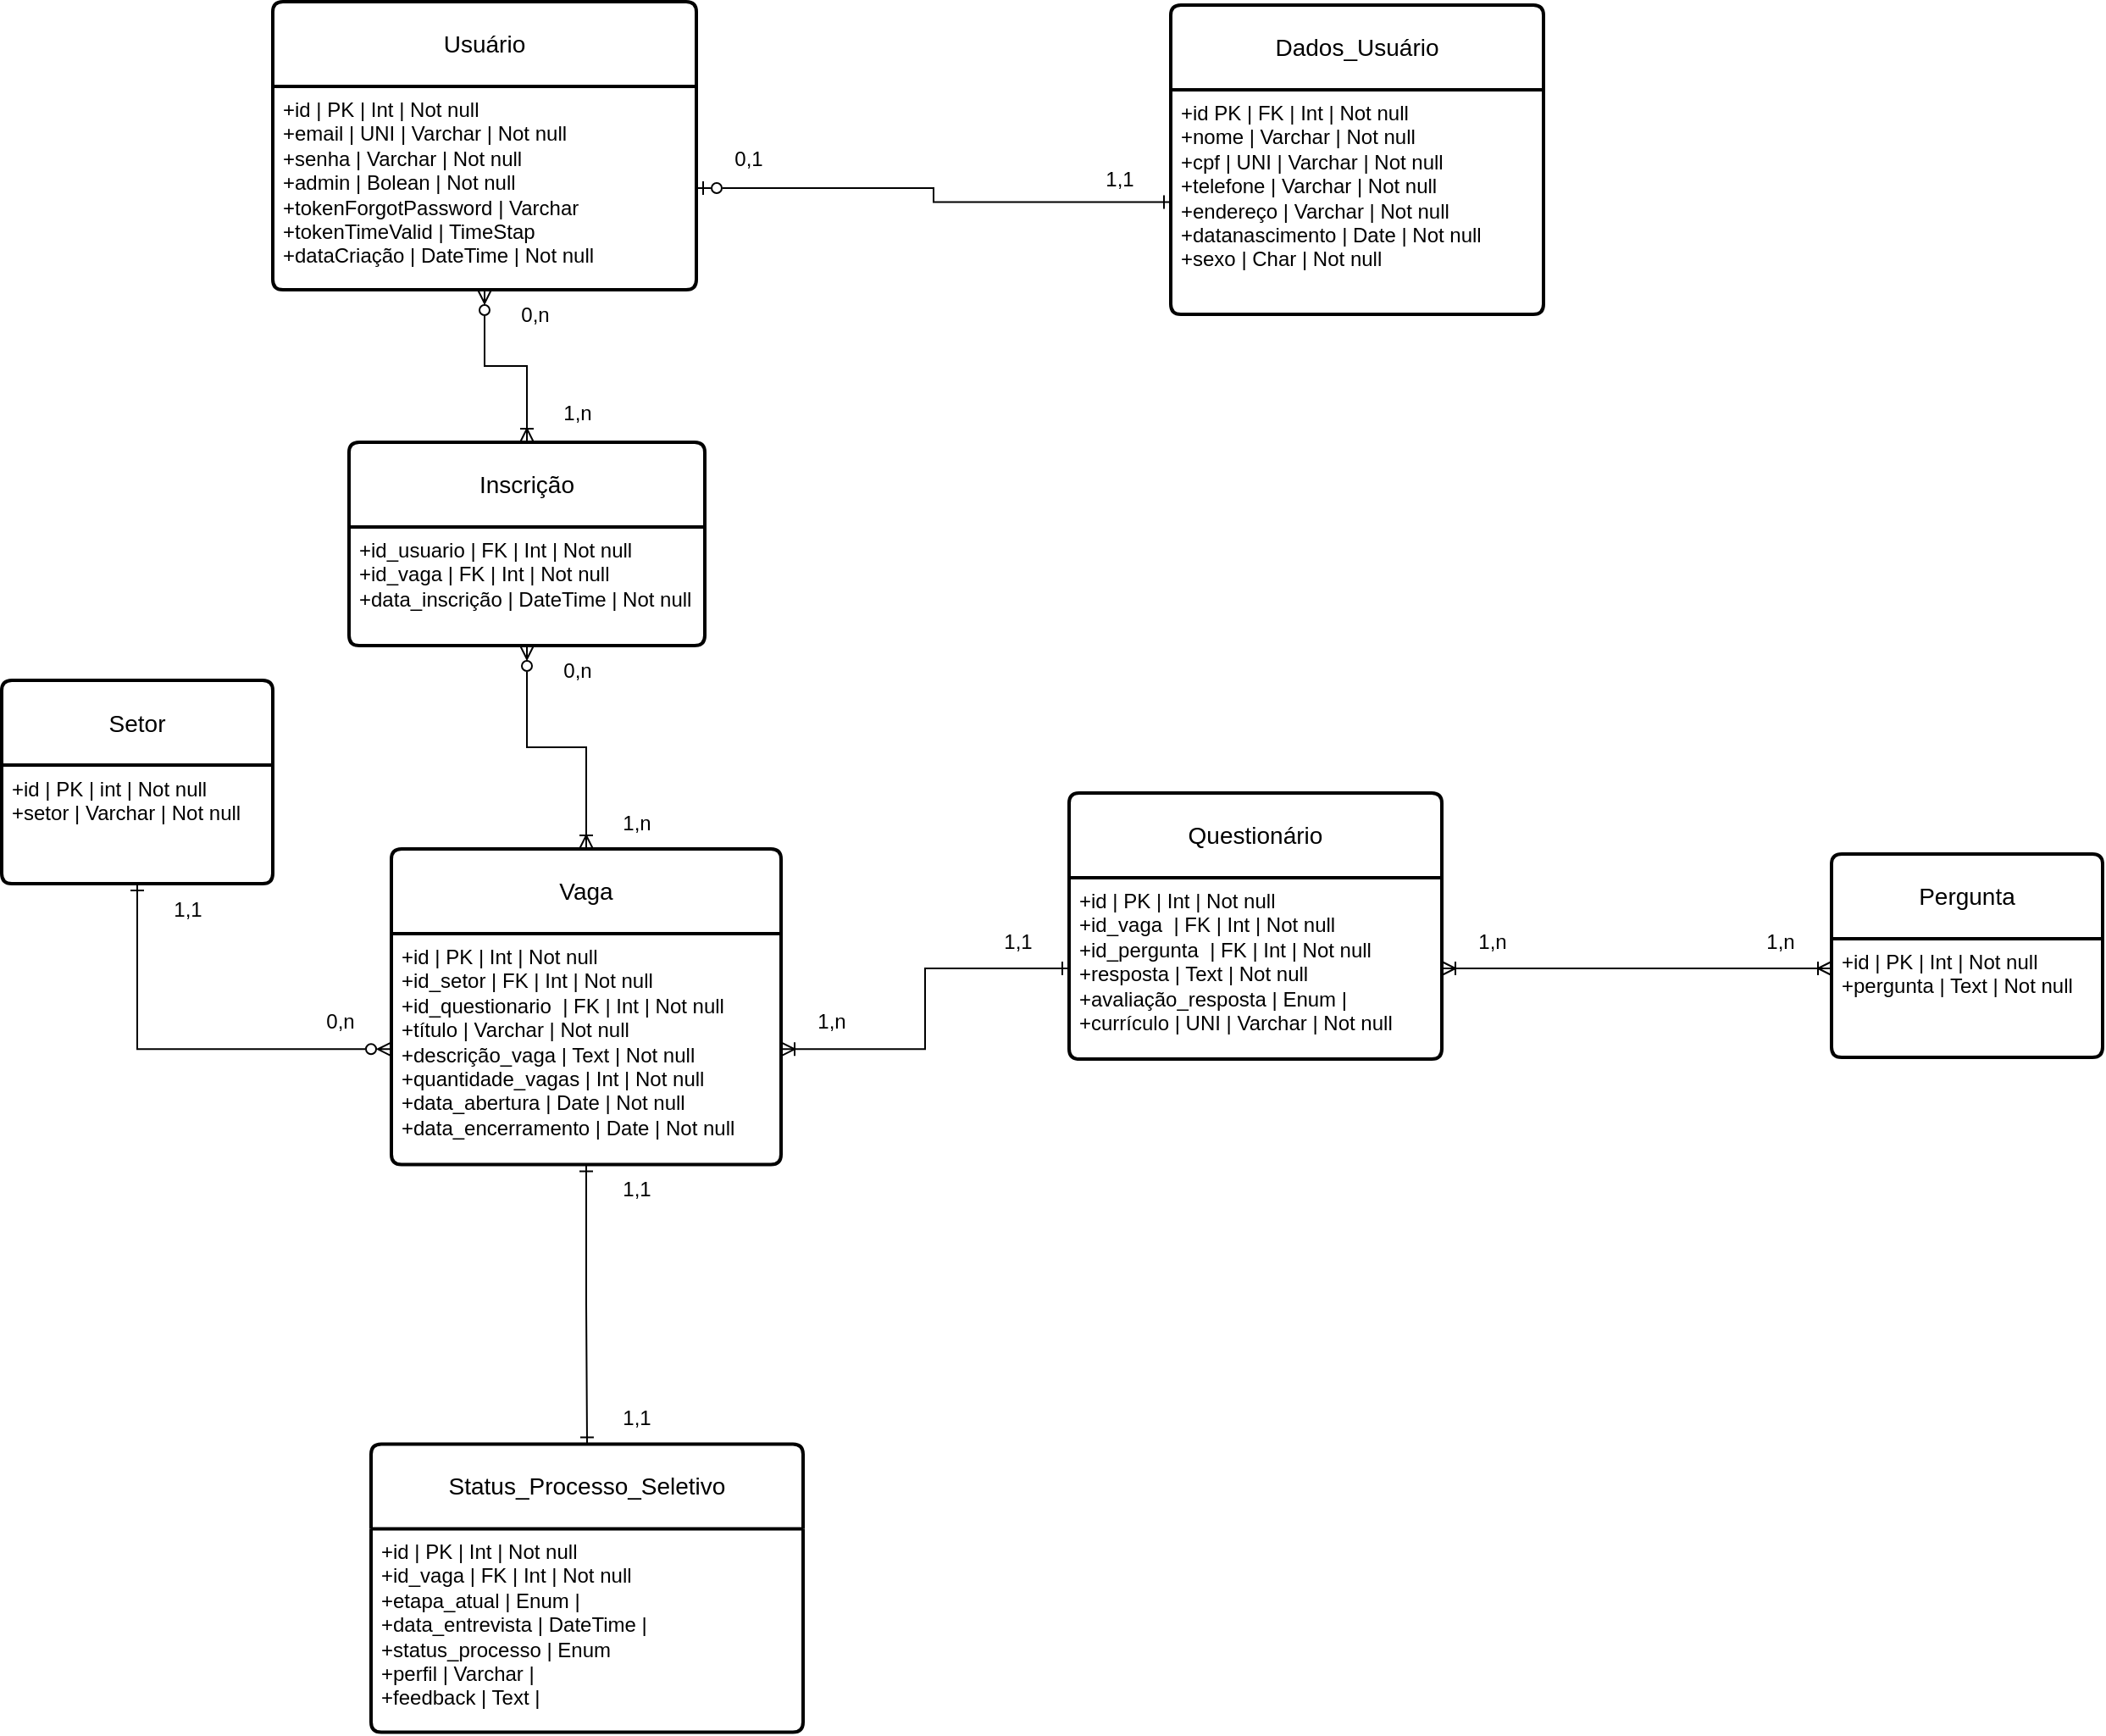 <mxfile version="24.7.7">
  <diagram name="Página-1" id="EL_KJ8rC0fLjsbg1RFDB">
    <mxGraphModel dx="2261" dy="746" grid="1" gridSize="10" guides="1" tooltips="1" connect="1" arrows="1" fold="1" page="1" pageScale="1" pageWidth="827" pageHeight="1169" math="0" shadow="0">
      <root>
        <mxCell id="0" />
        <mxCell id="1" parent="0" />
        <mxCell id="40_1QeHmnroJbZyaDv-z-19" value="Usuário" style="swimlane;childLayout=stackLayout;horizontal=1;startSize=50;horizontalStack=0;rounded=1;fontSize=14;fontStyle=0;strokeWidth=2;resizeParent=0;resizeLast=1;shadow=0;dashed=0;align=center;arcSize=4;whiteSpace=wrap;html=1;" vertex="1" parent="1">
          <mxGeometry x="-140" y="20" width="250" height="170" as="geometry" />
        </mxCell>
        <mxCell id="40_1QeHmnroJbZyaDv-z-20" value="+id | PK | Int | Not null&lt;br&gt;+email | UNI | Varchar | Not null&lt;br&gt;+senha | Varchar | Not null&lt;div&gt;+admin | Bolean | Not null&lt;/div&gt;&lt;div&gt;+tokenForgotPassword | Varchar&lt;/div&gt;&lt;div&gt;+tokenTimeValid | TimeStap&lt;/div&gt;&lt;div&gt;+dataCriação | DateTime | Not null&lt;/div&gt;" style="align=left;strokeColor=none;fillColor=none;spacingLeft=4;fontSize=12;verticalAlign=top;resizable=0;rotatable=0;part=1;html=1;" vertex="1" parent="40_1QeHmnroJbZyaDv-z-19">
          <mxGeometry y="50" width="250" height="120" as="geometry" />
        </mxCell>
        <mxCell id="40_1QeHmnroJbZyaDv-z-21" value="Dados_Usuário" style="swimlane;childLayout=stackLayout;horizontal=1;startSize=50;horizontalStack=0;rounded=1;fontSize=14;fontStyle=0;strokeWidth=2;resizeParent=0;resizeLast=1;shadow=0;dashed=0;align=center;arcSize=4;whiteSpace=wrap;html=1;" vertex="1" parent="1">
          <mxGeometry x="390" y="22" width="220" height="182.5" as="geometry" />
        </mxCell>
        <mxCell id="40_1QeHmnroJbZyaDv-z-22" value="&lt;div&gt;+id PK | FK | Int | Not null&lt;/div&gt;+nome | Varchar | Not null&lt;div&gt;+cpf | UNI | Varchar | Not null&lt;br&gt;&lt;div&gt;+telefone | Varchar | Not null&lt;/div&gt;&lt;div&gt;+endereço | Varchar | Not null&lt;/div&gt;&lt;div&gt;+datanascimento | Date | Not null&lt;/div&gt;&lt;/div&gt;&lt;div&gt;+sexo | Char | Not null&lt;/div&gt;" style="align=left;strokeColor=none;fillColor=none;spacingLeft=4;fontSize=12;verticalAlign=top;resizable=0;rotatable=0;part=1;html=1;" vertex="1" parent="40_1QeHmnroJbZyaDv-z-21">
          <mxGeometry y="50" width="220" height="132.5" as="geometry" />
        </mxCell>
        <mxCell id="40_1QeHmnroJbZyaDv-z-23" value="Setor" style="swimlane;childLayout=stackLayout;horizontal=1;startSize=50;horizontalStack=0;rounded=1;fontSize=14;fontStyle=0;strokeWidth=2;resizeParent=0;resizeLast=1;shadow=0;dashed=0;align=center;arcSize=4;whiteSpace=wrap;html=1;" vertex="1" parent="1">
          <mxGeometry x="-300" y="420.5" width="160" height="120" as="geometry" />
        </mxCell>
        <mxCell id="40_1QeHmnroJbZyaDv-z-24" value="+id | PK | int | Not null&lt;br&gt;&lt;div&gt;+setor | Varchar | Not null&lt;/div&gt;" style="align=left;strokeColor=none;fillColor=none;spacingLeft=4;fontSize=12;verticalAlign=top;resizable=0;rotatable=0;part=1;html=1;" vertex="1" parent="40_1QeHmnroJbZyaDv-z-23">
          <mxGeometry y="50" width="160" height="70" as="geometry" />
        </mxCell>
        <mxCell id="40_1QeHmnroJbZyaDv-z-25" value="Status_Processo_Seletivo" style="swimlane;childLayout=stackLayout;horizontal=1;startSize=50;horizontalStack=0;rounded=1;fontSize=14;fontStyle=0;strokeWidth=2;resizeParent=0;resizeLast=1;shadow=0;dashed=0;align=center;arcSize=4;whiteSpace=wrap;html=1;" vertex="1" parent="1">
          <mxGeometry x="-82" y="871.25" width="255" height="170" as="geometry" />
        </mxCell>
        <mxCell id="40_1QeHmnroJbZyaDv-z-26" value="+id | PK | Int | Not null&lt;div&gt;+id_vaga&amp;nbsp;&lt;span style=&quot;background-color: initial;&quot;&gt;| FK | Int | Not null&lt;/span&gt;&lt;/div&gt;&lt;div&gt;+etapa_atual | Enum |&lt;/div&gt;&lt;div&gt;&lt;span style=&quot;background-color: initial;&quot;&gt;+data_entrevista | DateTime |&amp;nbsp;&lt;/span&gt;&lt;/div&gt;&lt;div&gt;&lt;span style=&quot;background-color: initial;&quot;&gt;+status_processo | Enum&lt;/span&gt;&lt;/div&gt;&lt;div&gt;+perfil | Varchar |&lt;/div&gt;&lt;div&gt;+feedback | Text |&lt;/div&gt;" style="align=left;strokeColor=none;fillColor=none;spacingLeft=4;fontSize=12;verticalAlign=top;resizable=0;rotatable=0;part=1;html=1;" vertex="1" parent="40_1QeHmnroJbZyaDv-z-25">
          <mxGeometry y="50" width="255" height="120" as="geometry" />
        </mxCell>
        <mxCell id="40_1QeHmnroJbZyaDv-z-27" value="Questionário" style="swimlane;childLayout=stackLayout;horizontal=1;startSize=50;horizontalStack=0;rounded=1;fontSize=14;fontStyle=0;strokeWidth=2;resizeParent=0;resizeLast=1;shadow=0;dashed=0;align=center;arcSize=4;whiteSpace=wrap;html=1;" vertex="1" parent="1">
          <mxGeometry x="330" y="487" width="220" height="157" as="geometry">
            <mxRectangle x="386" y="240" width="130" height="50" as="alternateBounds" />
          </mxGeometry>
        </mxCell>
        <mxCell id="40_1QeHmnroJbZyaDv-z-28" value="+id | PK | Int | Not null&lt;div&gt;+id_vaga&amp;nbsp;&amp;nbsp;| FK | Int | Not null&lt;br&gt;+id_pergunta&amp;nbsp;&lt;span style=&quot;background-color: initial;&quot;&gt;&amp;nbsp;&lt;/span&gt;&lt;span style=&quot;background-color: initial;&quot;&gt;| FK | Int | Not null&lt;/span&gt;&lt;/div&gt;&lt;div&gt;+resposta | Text | Not null&lt;/div&gt;&lt;div&gt;+avaliação_resposta | Enum |&amp;nbsp;&lt;br&gt;&lt;div&gt;+currículo | UNI | Varchar | Not null&lt;/div&gt;&lt;/div&gt;" style="align=left;strokeColor=none;fillColor=none;spacingLeft=4;fontSize=12;verticalAlign=top;resizable=0;rotatable=0;part=1;html=1;" vertex="1" parent="40_1QeHmnroJbZyaDv-z-27">
          <mxGeometry y="50" width="220" height="107" as="geometry" />
        </mxCell>
        <mxCell id="40_1QeHmnroJbZyaDv-z-30" value="Pergunta" style="swimlane;childLayout=stackLayout;horizontal=1;startSize=50;horizontalStack=0;rounded=1;fontSize=14;fontStyle=0;strokeWidth=2;resizeParent=0;resizeLast=1;shadow=0;dashed=0;align=center;arcSize=4;whiteSpace=wrap;html=1;" vertex="1" parent="1">
          <mxGeometry x="780" y="523" width="160" height="120" as="geometry" />
        </mxCell>
        <mxCell id="40_1QeHmnroJbZyaDv-z-31" value="+id | PK | Int | Not null&lt;br&gt;+pergunta | Text | Not null&lt;div&gt;&lt;br&gt;&lt;/div&gt;" style="align=left;strokeColor=none;fillColor=none;spacingLeft=4;fontSize=12;verticalAlign=top;resizable=0;rotatable=0;part=1;html=1;" vertex="1" parent="40_1QeHmnroJbZyaDv-z-30">
          <mxGeometry y="50" width="160" height="70" as="geometry" />
        </mxCell>
        <mxCell id="40_1QeHmnroJbZyaDv-z-38" value="0,1" style="text;html=1;align=center;verticalAlign=middle;whiteSpace=wrap;rounded=0;" vertex="1" parent="1">
          <mxGeometry x="111" y="97.5" width="60" height="30" as="geometry" />
        </mxCell>
        <mxCell id="40_1QeHmnroJbZyaDv-z-39" value="1,1" style="text;html=1;align=center;verticalAlign=middle;whiteSpace=wrap;rounded=0;" vertex="1" parent="1">
          <mxGeometry x="330" y="110" width="60" height="30" as="geometry" />
        </mxCell>
        <mxCell id="40_1QeHmnroJbZyaDv-z-41" value="0,n" style="text;html=1;align=center;verticalAlign=middle;whiteSpace=wrap;rounded=0;" vertex="1" parent="1">
          <mxGeometry x="-15" y="190" width="60" height="30" as="geometry" />
        </mxCell>
        <mxCell id="40_1QeHmnroJbZyaDv-z-46" value="1,1" style="text;html=1;align=center;verticalAlign=middle;whiteSpace=wrap;rounded=0;" vertex="1" parent="1">
          <mxGeometry x="270" y="560" width="60" height="30" as="geometry" />
        </mxCell>
        <mxCell id="40_1QeHmnroJbZyaDv-z-47" value="1,1" style="text;html=1;align=center;verticalAlign=middle;whiteSpace=wrap;rounded=0;" vertex="1" parent="1">
          <mxGeometry x="-220" y="540.5" width="60" height="30" as="geometry" />
        </mxCell>
        <mxCell id="40_1QeHmnroJbZyaDv-z-48" value="1,1" style="text;html=1;align=center;verticalAlign=middle;whiteSpace=wrap;rounded=0;" vertex="1" parent="1">
          <mxGeometry x="45" y="706.25" width="60" height="30" as="geometry" />
        </mxCell>
        <mxCell id="40_1QeHmnroJbZyaDv-z-49" value="1,1" style="text;html=1;align=center;verticalAlign=middle;whiteSpace=wrap;rounded=0;" vertex="1" parent="1">
          <mxGeometry x="45" y="841.25" width="60" height="30" as="geometry" />
        </mxCell>
        <mxCell id="40_1QeHmnroJbZyaDv-z-50" value="1,n" style="text;html=1;align=center;verticalAlign=middle;whiteSpace=wrap;rounded=0;" vertex="1" parent="1">
          <mxGeometry x="720" y="560" width="60" height="30" as="geometry" />
        </mxCell>
        <mxCell id="40_1QeHmnroJbZyaDv-z-51" value="1,n" style="text;html=1;align=center;verticalAlign=middle;whiteSpace=wrap;rounded=0;" vertex="1" parent="1">
          <mxGeometry x="550" y="560" width="60" height="30" as="geometry" />
        </mxCell>
        <mxCell id="40_1QeHmnroJbZyaDv-z-55" value="1,n" style="text;html=1;align=center;verticalAlign=middle;whiteSpace=wrap;rounded=0;" vertex="1" parent="1">
          <mxGeometry x="45" y="490" width="60" height="30" as="geometry" />
        </mxCell>
        <mxCell id="40_1QeHmnroJbZyaDv-z-56" value="Vaga" style="swimlane;childLayout=stackLayout;horizontal=1;startSize=50;horizontalStack=0;rounded=1;fontSize=14;fontStyle=0;strokeWidth=2;resizeParent=0;resizeLast=1;shadow=0;dashed=0;align=center;arcSize=4;whiteSpace=wrap;html=1;" vertex="1" parent="1">
          <mxGeometry x="-70" y="520" width="230" height="186.25" as="geometry" />
        </mxCell>
        <mxCell id="40_1QeHmnroJbZyaDv-z-57" value="&lt;div&gt;+id | PK | Int | Not null&lt;/div&gt;&lt;div&gt;+id_setor | FK | Int | Not null&lt;/div&gt;&lt;div&gt;+id_questionario&amp;nbsp;&lt;span style=&quot;background-color: initial;&quot;&gt;&amp;nbsp;&lt;/span&gt;&lt;span style=&quot;background-color: initial;&quot;&gt;| FK | Int | Not null&lt;/span&gt;&lt;br&gt;&lt;/div&gt;&lt;div&gt;+título | Varchar | Not null&lt;/div&gt;&lt;div&gt;+descrição_vaga | Text | Not null&lt;/div&gt;&lt;div&gt;+quantidade_vagas | Int | Not null&lt;/div&gt;&lt;div&gt;+data_abertura | Date | Not null&lt;/div&gt;&lt;div&gt;+data_encerramento | Date | Not null&lt;/div&gt;" style="align=left;strokeColor=none;fillColor=none;spacingLeft=4;fontSize=12;verticalAlign=top;resizable=0;rotatable=0;part=1;html=1;" vertex="1" parent="40_1QeHmnroJbZyaDv-z-56">
          <mxGeometry y="50" width="230" height="136.25" as="geometry" />
        </mxCell>
        <mxCell id="40_1QeHmnroJbZyaDv-z-59" value="0,n" style="text;html=1;align=center;verticalAlign=middle;whiteSpace=wrap;rounded=0;" vertex="1" parent="1">
          <mxGeometry x="-130" y="607.25" width="60" height="30" as="geometry" />
        </mxCell>
        <mxCell id="40_1QeHmnroJbZyaDv-z-60" value="1,n" style="text;html=1;align=center;verticalAlign=middle;whiteSpace=wrap;rounded=0;" vertex="1" parent="1">
          <mxGeometry x="160" y="607.25" width="60" height="30" as="geometry" />
        </mxCell>
        <mxCell id="40_1QeHmnroJbZyaDv-z-64" style="edgeStyle=orthogonalEdgeStyle;rounded=0;orthogonalLoop=1;jettySize=auto;html=1;entryX=0;entryY=0.5;entryDx=0;entryDy=0;startArrow=ERzeroToOne;startFill=0;endArrow=ERone;endFill=0;" edge="1" parent="1" source="40_1QeHmnroJbZyaDv-z-20" target="40_1QeHmnroJbZyaDv-z-22">
          <mxGeometry relative="1" as="geometry" />
        </mxCell>
        <mxCell id="40_1QeHmnroJbZyaDv-z-65" value="Inscrição" style="swimlane;childLayout=stackLayout;horizontal=1;startSize=50;horizontalStack=0;rounded=1;fontSize=14;fontStyle=0;strokeWidth=2;resizeParent=0;resizeLast=1;shadow=0;dashed=0;align=center;arcSize=4;whiteSpace=wrap;html=1;" vertex="1" parent="1">
          <mxGeometry x="-95" y="280" width="210" height="120" as="geometry" />
        </mxCell>
        <mxCell id="40_1QeHmnroJbZyaDv-z-66" value="+id_usuario | FK | Int | Not null&lt;br&gt;+id_vaga | FK | Int | Not null&lt;br&gt;+data_inscrição | DateTime | Not null" style="align=left;strokeColor=none;fillColor=none;spacingLeft=4;fontSize=12;verticalAlign=top;resizable=0;rotatable=0;part=1;html=1;" vertex="1" parent="40_1QeHmnroJbZyaDv-z-65">
          <mxGeometry y="50" width="210" height="70" as="geometry" />
        </mxCell>
        <mxCell id="40_1QeHmnroJbZyaDv-z-68" style="edgeStyle=orthogonalEdgeStyle;rounded=0;orthogonalLoop=1;jettySize=auto;html=1;entryX=0.5;entryY=0;entryDx=0;entryDy=0;startArrow=ERzeroToMany;startFill=0;endArrow=ERoneToMany;endFill=0;" edge="1" parent="1" source="40_1QeHmnroJbZyaDv-z-20" target="40_1QeHmnroJbZyaDv-z-65">
          <mxGeometry relative="1" as="geometry" />
        </mxCell>
        <mxCell id="40_1QeHmnroJbZyaDv-z-69" style="edgeStyle=orthogonalEdgeStyle;rounded=0;orthogonalLoop=1;jettySize=auto;html=1;entryX=0.5;entryY=0;entryDx=0;entryDy=0;endArrow=ERoneToMany;endFill=0;startArrow=ERzeroToMany;startFill=0;" edge="1" parent="1" source="40_1QeHmnroJbZyaDv-z-66" target="40_1QeHmnroJbZyaDv-z-56">
          <mxGeometry relative="1" as="geometry" />
        </mxCell>
        <mxCell id="40_1QeHmnroJbZyaDv-z-70" value="0,n" style="text;html=1;align=center;verticalAlign=middle;whiteSpace=wrap;rounded=0;" vertex="1" parent="1">
          <mxGeometry x="10" y="400" width="60" height="30" as="geometry" />
        </mxCell>
        <mxCell id="40_1QeHmnroJbZyaDv-z-71" value="1,n" style="text;html=1;align=center;verticalAlign=middle;whiteSpace=wrap;rounded=0;" vertex="1" parent="1">
          <mxGeometry x="10" y="248" width="60" height="30" as="geometry" />
        </mxCell>
        <mxCell id="40_1QeHmnroJbZyaDv-z-72" style="edgeStyle=orthogonalEdgeStyle;rounded=0;orthogonalLoop=1;jettySize=auto;html=1;startArrow=ERone;startFill=0;endArrow=ERone;endFill=0;" edge="1" parent="1" source="40_1QeHmnroJbZyaDv-z-57" target="40_1QeHmnroJbZyaDv-z-25">
          <mxGeometry relative="1" as="geometry" />
        </mxCell>
        <mxCell id="40_1QeHmnroJbZyaDv-z-73" style="edgeStyle=orthogonalEdgeStyle;rounded=0;orthogonalLoop=1;jettySize=auto;html=1;entryX=0.5;entryY=1;entryDx=0;entryDy=0;startArrow=ERzeroToMany;startFill=0;endArrow=ERone;endFill=0;" edge="1" parent="1" source="40_1QeHmnroJbZyaDv-z-57" target="40_1QeHmnroJbZyaDv-z-24">
          <mxGeometry relative="1" as="geometry" />
        </mxCell>
        <mxCell id="40_1QeHmnroJbZyaDv-z-74" style="edgeStyle=orthogonalEdgeStyle;rounded=0;orthogonalLoop=1;jettySize=auto;html=1;startArrow=ERoneToMany;startFill=0;endArrow=ERone;endFill=0;" edge="1" parent="1" source="40_1QeHmnroJbZyaDv-z-57" target="40_1QeHmnroJbZyaDv-z-28">
          <mxGeometry relative="1" as="geometry" />
        </mxCell>
        <mxCell id="40_1QeHmnroJbZyaDv-z-75" style="edgeStyle=orthogonalEdgeStyle;rounded=0;orthogonalLoop=1;jettySize=auto;html=1;entryX=0;entryY=0.25;entryDx=0;entryDy=0;startArrow=ERoneToMany;startFill=0;endArrow=ERoneToMany;endFill=0;" edge="1" parent="1" source="40_1QeHmnroJbZyaDv-z-28" target="40_1QeHmnroJbZyaDv-z-31">
          <mxGeometry relative="1" as="geometry" />
        </mxCell>
      </root>
    </mxGraphModel>
  </diagram>
</mxfile>
